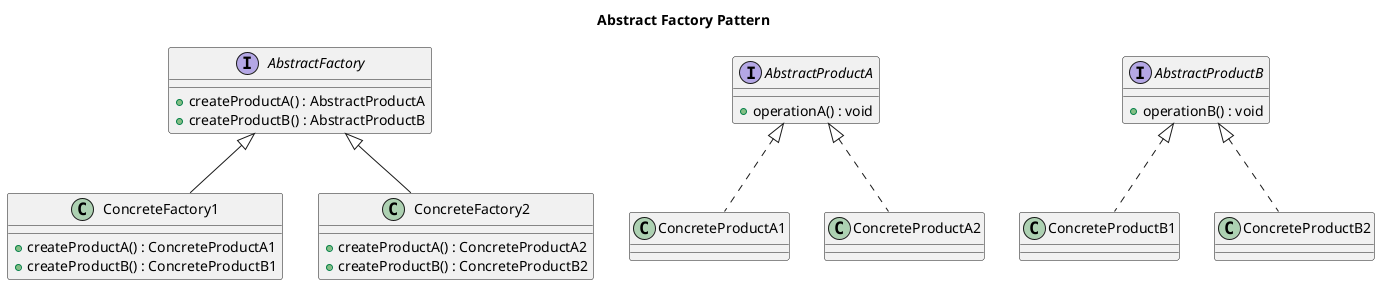 @startuml
title Abstract Factory Pattern

interface AbstractFactory {
    + createProductA() : AbstractProductA
    + createProductB() : AbstractProductB
}

interface AbstractProductA {
    + operationA() : void
}

interface AbstractProductB {
    + operationB() : void
}

class ConcreteFactory1 {
    + createProductA() : ConcreteProductA1
    + createProductB() : ConcreteProductB1
}

class ConcreteFactory2 {
    + createProductA() : ConcreteProductA2
    + createProductB() : ConcreteProductB2
}

class ConcreteProductA1 implements AbstractProductA
class ConcreteProductA2 implements AbstractProductA
class ConcreteProductB1 implements AbstractProductB
class ConcreteProductB2 implements AbstractProductB

AbstractFactory <|-- ConcreteFactory1
AbstractFactory <|-- ConcreteFactory2

@enduml
